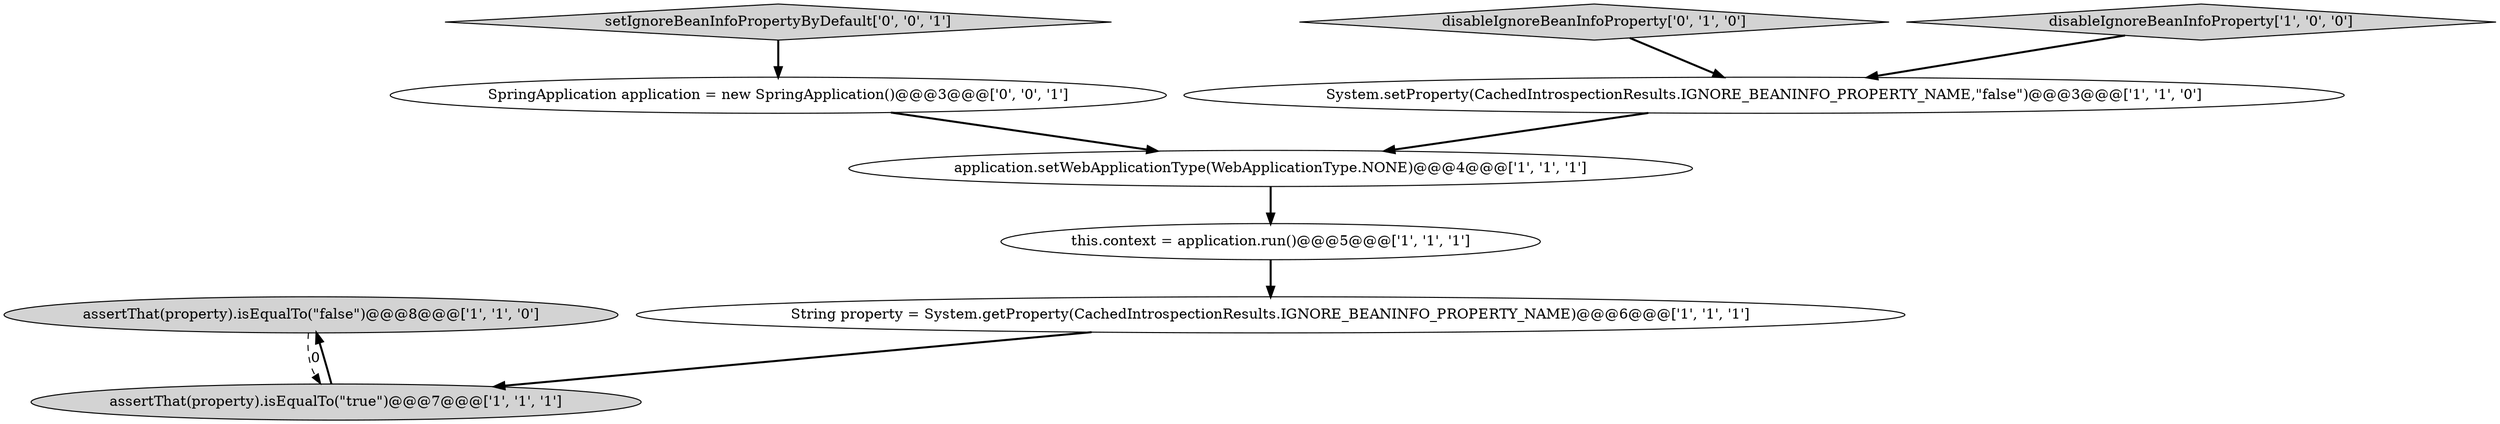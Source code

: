 digraph {
2 [style = filled, label = "assertThat(property).isEqualTo(\"false\")@@@8@@@['1', '1', '0']", fillcolor = lightgray, shape = ellipse image = "AAA0AAABBB1BBB"];
3 [style = filled, label = "String property = System.getProperty(CachedIntrospectionResults.IGNORE_BEANINFO_PROPERTY_NAME)@@@6@@@['1', '1', '1']", fillcolor = white, shape = ellipse image = "AAA0AAABBB1BBB"];
0 [style = filled, label = "application.setWebApplicationType(WebApplicationType.NONE)@@@4@@@['1', '1', '1']", fillcolor = white, shape = ellipse image = "AAA0AAABBB1BBB"];
9 [style = filled, label = "SpringApplication application = new SpringApplication()@@@3@@@['0', '0', '1']", fillcolor = white, shape = ellipse image = "AAA0AAABBB3BBB"];
6 [style = filled, label = "System.setProperty(CachedIntrospectionResults.IGNORE_BEANINFO_PROPERTY_NAME,\"false\")@@@3@@@['1', '1', '0']", fillcolor = white, shape = ellipse image = "AAA0AAABBB1BBB"];
7 [style = filled, label = "disableIgnoreBeanInfoProperty['0', '1', '0']", fillcolor = lightgray, shape = diamond image = "AAA0AAABBB2BBB"];
5 [style = filled, label = "assertThat(property).isEqualTo(\"true\")@@@7@@@['1', '1', '1']", fillcolor = lightgray, shape = ellipse image = "AAA0AAABBB1BBB"];
8 [style = filled, label = "setIgnoreBeanInfoPropertyByDefault['0', '0', '1']", fillcolor = lightgray, shape = diamond image = "AAA0AAABBB3BBB"];
1 [style = filled, label = "this.context = application.run()@@@5@@@['1', '1', '1']", fillcolor = white, shape = ellipse image = "AAA0AAABBB1BBB"];
4 [style = filled, label = "disableIgnoreBeanInfoProperty['1', '0', '0']", fillcolor = lightgray, shape = diamond image = "AAA0AAABBB1BBB"];
5->2 [style = bold, label=""];
6->0 [style = bold, label=""];
0->1 [style = bold, label=""];
4->6 [style = bold, label=""];
7->6 [style = bold, label=""];
1->3 [style = bold, label=""];
8->9 [style = bold, label=""];
9->0 [style = bold, label=""];
2->5 [style = dashed, label="0"];
3->5 [style = bold, label=""];
}
